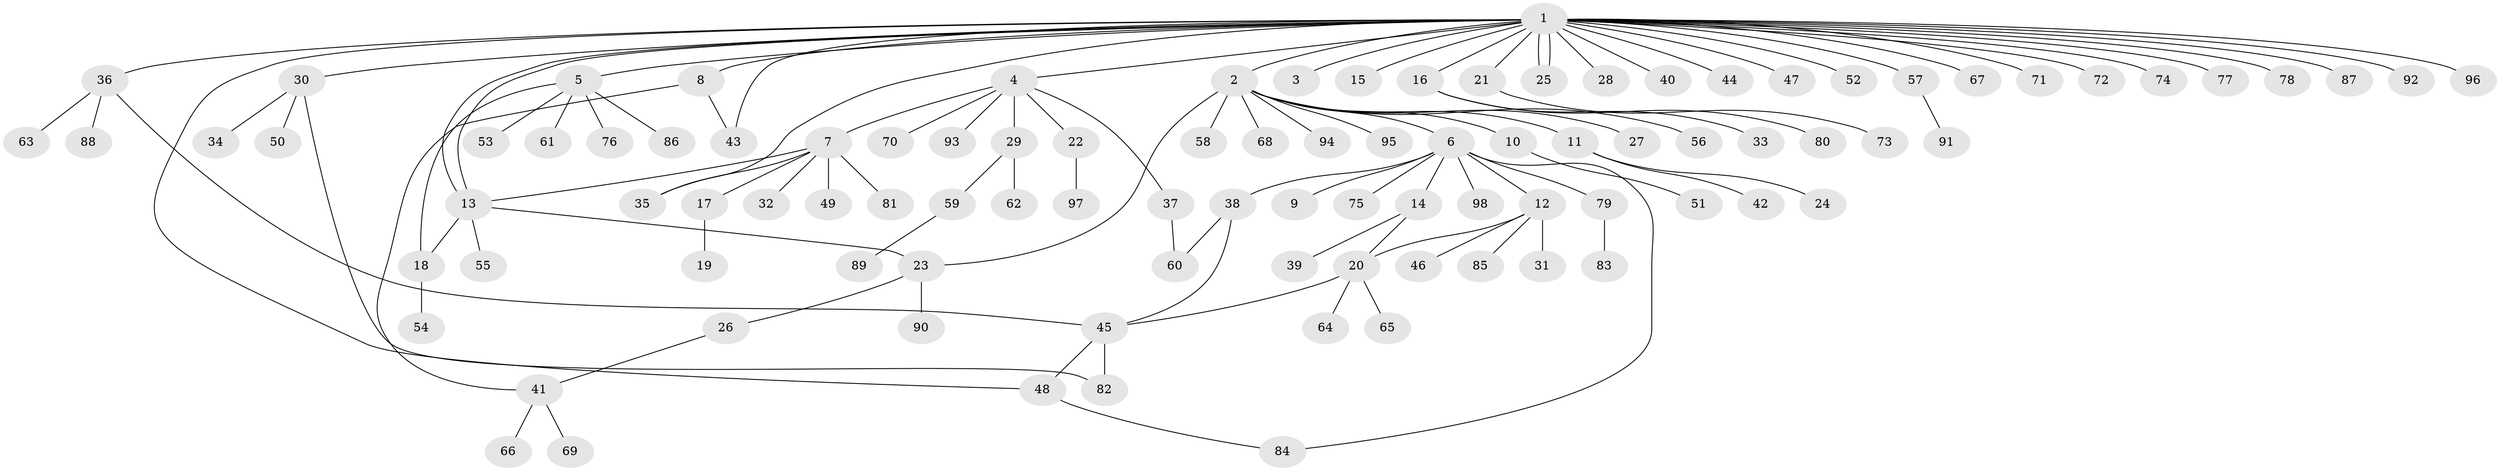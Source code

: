 // Generated by graph-tools (version 1.1) at 2025/14/03/09/25 04:14:22]
// undirected, 98 vertices, 112 edges
graph export_dot {
graph [start="1"]
  node [color=gray90,style=filled];
  1;
  2;
  3;
  4;
  5;
  6;
  7;
  8;
  9;
  10;
  11;
  12;
  13;
  14;
  15;
  16;
  17;
  18;
  19;
  20;
  21;
  22;
  23;
  24;
  25;
  26;
  27;
  28;
  29;
  30;
  31;
  32;
  33;
  34;
  35;
  36;
  37;
  38;
  39;
  40;
  41;
  42;
  43;
  44;
  45;
  46;
  47;
  48;
  49;
  50;
  51;
  52;
  53;
  54;
  55;
  56;
  57;
  58;
  59;
  60;
  61;
  62;
  63;
  64;
  65;
  66;
  67;
  68;
  69;
  70;
  71;
  72;
  73;
  74;
  75;
  76;
  77;
  78;
  79;
  80;
  81;
  82;
  83;
  84;
  85;
  86;
  87;
  88;
  89;
  90;
  91;
  92;
  93;
  94;
  95;
  96;
  97;
  98;
  1 -- 2;
  1 -- 3;
  1 -- 4;
  1 -- 5;
  1 -- 8;
  1 -- 13;
  1 -- 13;
  1 -- 15;
  1 -- 16;
  1 -- 21;
  1 -- 25;
  1 -- 25;
  1 -- 28;
  1 -- 30;
  1 -- 35;
  1 -- 36;
  1 -- 40;
  1 -- 43;
  1 -- 44;
  1 -- 47;
  1 -- 48;
  1 -- 52;
  1 -- 57;
  1 -- 67;
  1 -- 71;
  1 -- 72;
  1 -- 74;
  1 -- 77;
  1 -- 78;
  1 -- 87;
  1 -- 92;
  1 -- 96;
  2 -- 6;
  2 -- 10;
  2 -- 11;
  2 -- 23;
  2 -- 27;
  2 -- 56;
  2 -- 58;
  2 -- 68;
  2 -- 94;
  2 -- 95;
  4 -- 7;
  4 -- 22;
  4 -- 29;
  4 -- 37;
  4 -- 70;
  4 -- 93;
  5 -- 18;
  5 -- 53;
  5 -- 61;
  5 -- 76;
  5 -- 86;
  6 -- 9;
  6 -- 12;
  6 -- 14;
  6 -- 38;
  6 -- 75;
  6 -- 79;
  6 -- 84;
  6 -- 98;
  7 -- 13;
  7 -- 17;
  7 -- 32;
  7 -- 35;
  7 -- 49;
  7 -- 81;
  8 -- 41;
  8 -- 43;
  10 -- 51;
  11 -- 24;
  11 -- 42;
  12 -- 20;
  12 -- 31;
  12 -- 46;
  12 -- 85;
  13 -- 18;
  13 -- 23;
  13 -- 55;
  14 -- 20;
  14 -- 39;
  16 -- 33;
  16 -- 80;
  17 -- 19;
  18 -- 54;
  20 -- 45;
  20 -- 64;
  20 -- 65;
  21 -- 73;
  22 -- 97;
  23 -- 26;
  23 -- 90;
  26 -- 41;
  29 -- 59;
  29 -- 62;
  30 -- 34;
  30 -- 50;
  30 -- 82;
  36 -- 45;
  36 -- 63;
  36 -- 88;
  37 -- 60;
  38 -- 45;
  38 -- 60;
  41 -- 66;
  41 -- 69;
  45 -- 48;
  45 -- 82;
  48 -- 84;
  57 -- 91;
  59 -- 89;
  79 -- 83;
}
